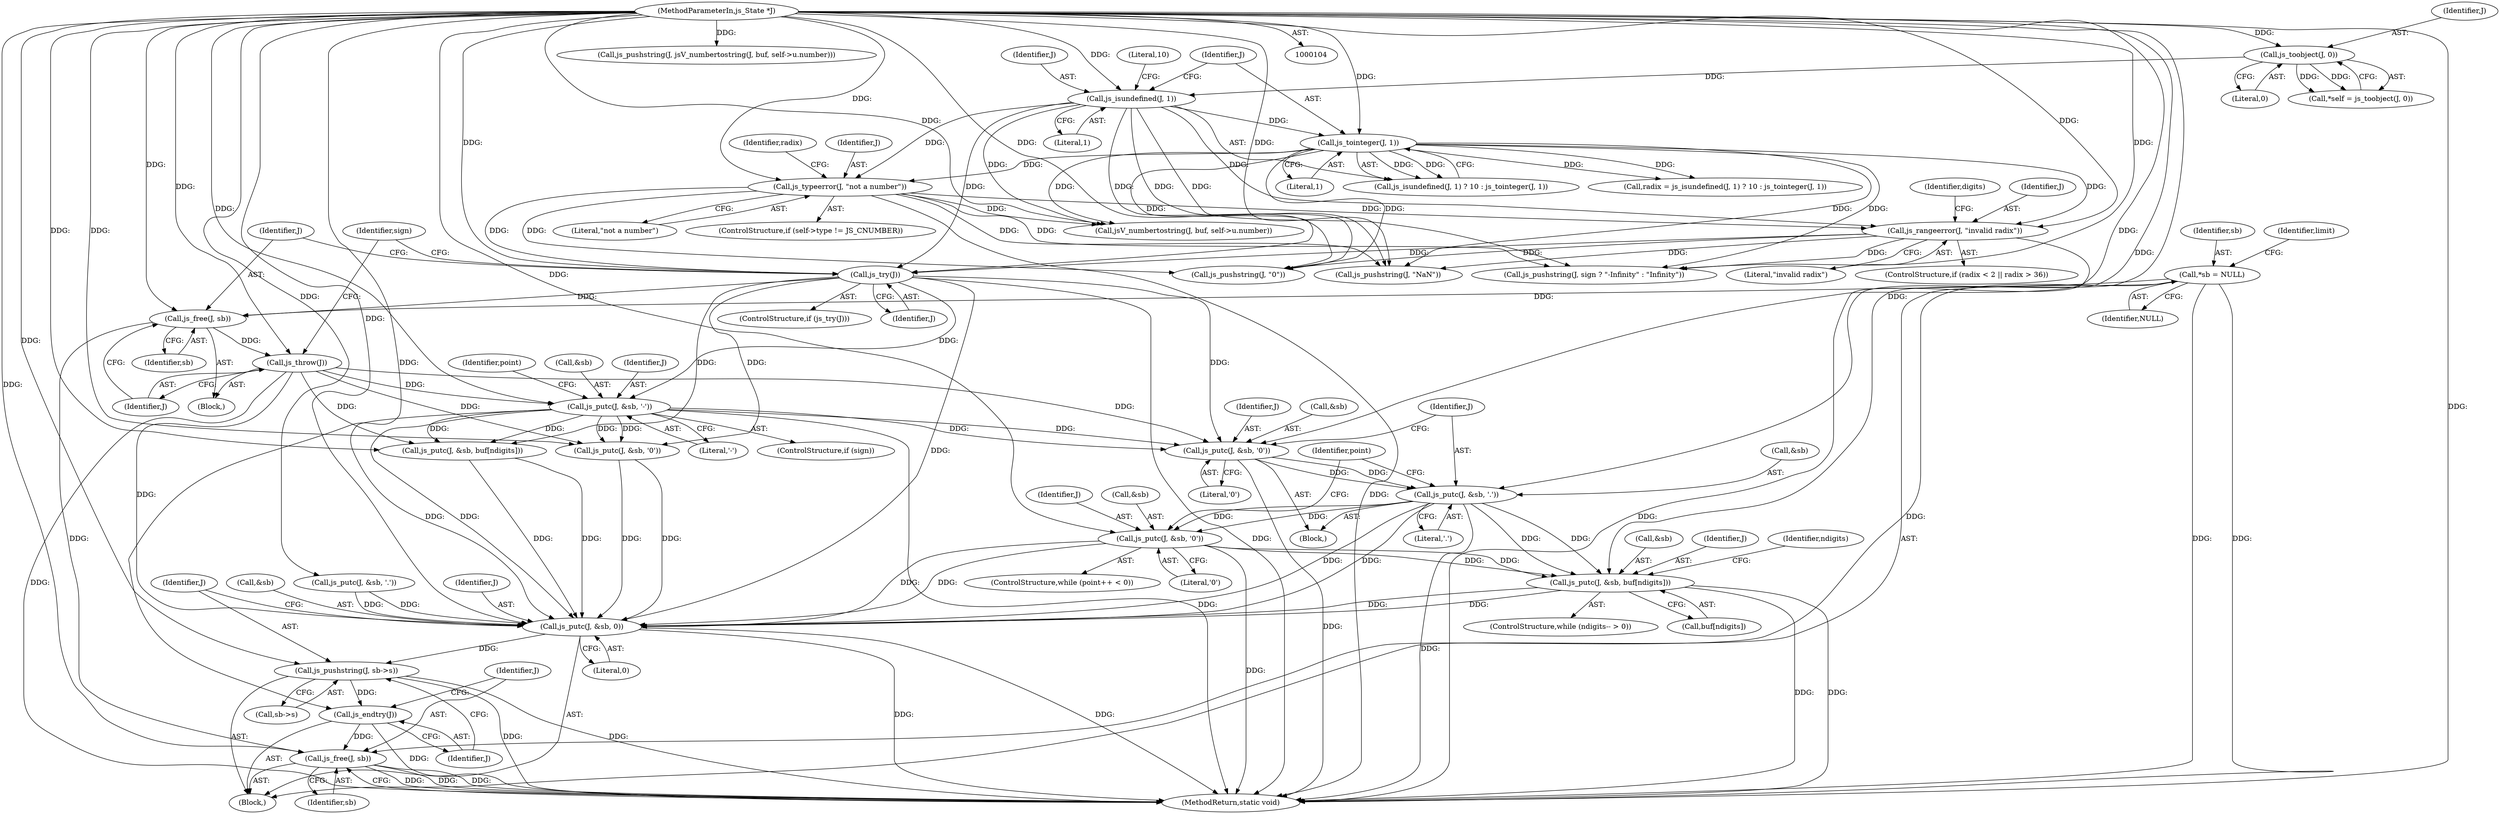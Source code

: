 digraph "0_mujs_da632ca08f240590d2dec786722ed08486ce1be6@array" {
"1000356" [label="(Call,js_putc(J, &sb, buf[ndigits]))"];
"1000346" [label="(Call,js_putc(J, &sb, '0'))"];
"1000336" [label="(Call,js_putc(J, &sb, '.'))"];
"1000331" [label="(Call,js_putc(J, &sb, '0'))"];
"1000311" [label="(Call,js_try(J))"];
"1000158" [label="(Call,js_rangeerror(J, \"invalid radix\"))"];
"1000118" [label="(Call,js_isundefined(J, 1))"];
"1000111" [label="(Call,js_toobject(J, 0))"];
"1000105" [label="(MethodParameterIn,js_State *J)"];
"1000122" [label="(Call,js_tointeger(J, 1))"];
"1000131" [label="(Call,js_typeerror(J, \"not a number\"))"];
"1000317" [label="(Call,js_throw(J))"];
"1000314" [label="(Call,js_free(J, sb))"];
"1000185" [label="(Call,*sb = NULL)"];
"1000321" [label="(Call,js_putc(J, &sb, '-'))"];
"1000402" [label="(Call,js_putc(J, &sb, 0))"];
"1000407" [label="(Call,js_pushstring(J, sb->s))"];
"1000412" [label="(Call,js_endtry(J))"];
"1000414" [label="(Call,js_free(J, sb))"];
"1000325" [label="(Literal,'-')"];
"1000221" [label="(Call,js_pushstring(J, sign ? \"-Infinity\" : \"Infinity\"))"];
"1000317" [label="(Call,js_throw(J))"];
"1000413" [label="(Identifier,J)"];
"1000133" [label="(Literal,\"not a number\")"];
"1000340" [label="(Literal,'.')"];
"1000322" [label="(Identifier,J)"];
"1000415" [label="(Identifier,J)"];
"1000124" [label="(Literal,1)"];
"1000341" [label="(ControlStructure,while (point++ < 0))"];
"1000320" [label="(Identifier,sign)"];
"1000185" [label="(Call,*sb = NULL)"];
"1000118" [label="(Call,js_isundefined(J, 1))"];
"1000150" [label="(ControlStructure,if (radix < 2 || radix > 36))"];
"1000404" [label="(Call,&sb)"];
"1000139" [label="(Call,js_pushstring(J, jsV_numbertostring(J, buf, self->u.number)))"];
"1000402" [label="(Call,js_putc(J, &sb, 0))"];
"1000360" [label="(Call,buf[ndigits])"];
"1000321" [label="(Call,js_putc(J, &sb, '-'))"];
"1000160" [label="(Literal,\"invalid radix\")"];
"1000346" [label="(Call,js_putc(J, &sb, '0'))"];
"1000338" [label="(Call,&sb)"];
"1000123" [label="(Identifier,J)"];
"1000315" [label="(Identifier,J)"];
"1000125" [label="(ControlStructure,if (self->type != JS_CNUMBER))"];
"1000161" [label="(Block,)"];
"1000111" [label="(Call,js_toobject(J, 0))"];
"1000191" [label="(Identifier,limit)"];
"1000164" [label="(Identifier,digits)"];
"1000318" [label="(Identifier,J)"];
"1000403" [label="(Identifier,J)"];
"1000112" [label="(Identifier,J)"];
"1000354" [label="(Identifier,ndigits)"];
"1000205" [label="(Call,js_pushstring(J, \"0\"))"];
"1000158" [label="(Call,js_rangeerror(J, \"invalid radix\"))"];
"1000141" [label="(Call,jsV_numbertostring(J, buf, self->u.number))"];
"1000351" [label="(ControlStructure,while (ndigits-- > 0))"];
"1000122" [label="(Call,js_tointeger(J, 1))"];
"1000330" [label="(Block,)"];
"1000109" [label="(Call,*self = js_toobject(J, 0))"];
"1000387" [label="(Call,js_putc(J, &sb, '.'))"];
"1000344" [label="(Identifier,point)"];
"1000347" [label="(Identifier,J)"];
"1000113" [label="(Literal,0)"];
"1000117" [label="(Call,js_isundefined(J, 1) ? 10 : js_tointeger(J, 1))"];
"1000312" [label="(Identifier,J)"];
"1000408" [label="(Identifier,J)"];
"1000332" [label="(Identifier,J)"];
"1000316" [label="(Identifier,sb)"];
"1000311" [label="(Call,js_try(J))"];
"1000314" [label="(Call,js_free(J, sb))"];
"1000120" [label="(Literal,1)"];
"1000414" [label="(Call,js_free(J, sb))"];
"1000115" [label="(Call,radix = js_isundefined(J, 1) ? 10 : js_tointeger(J, 1))"];
"1000159" [label="(Identifier,J)"];
"1000336" [label="(Call,js_putc(J, &sb, '.'))"];
"1000328" [label="(Identifier,point)"];
"1000337" [label="(Identifier,J)"];
"1000121" [label="(Literal,10)"];
"1000119" [label="(Identifier,J)"];
"1000397" [label="(Call,js_putc(J, &sb, '0'))"];
"1000350" [label="(Literal,'0')"];
"1000406" [label="(Literal,0)"];
"1000323" [label="(Call,&sb)"];
"1000186" [label="(Identifier,sb)"];
"1000136" [label="(Identifier,radix)"];
"1000333" [label="(Call,&sb)"];
"1000213" [label="(Call,js_pushstring(J, \"NaN\"))"];
"1000132" [label="(Identifier,J)"];
"1000358" [label="(Call,&sb)"];
"1000357" [label="(Identifier,J)"];
"1000356" [label="(Call,js_putc(J, &sb, buf[ndigits]))"];
"1000417" [label="(MethodReturn,static void)"];
"1000409" [label="(Call,sb->s)"];
"1000187" [label="(Identifier,NULL)"];
"1000131" [label="(Call,js_typeerror(J, \"not a number\"))"];
"1000313" [label="(Block,)"];
"1000310" [label="(ControlStructure,if (js_try(J)))"];
"1000371" [label="(Call,js_putc(J, &sb, buf[ndigits]))"];
"1000416" [label="(Identifier,sb)"];
"1000331" [label="(Call,js_putc(J, &sb, '0'))"];
"1000412" [label="(Call,js_endtry(J))"];
"1000407" [label="(Call,js_pushstring(J, sb->s))"];
"1000319" [label="(ControlStructure,if (sign))"];
"1000105" [label="(MethodParameterIn,js_State *J)"];
"1000335" [label="(Literal,'0')"];
"1000348" [label="(Call,&sb)"];
"1000356" -> "1000351"  [label="AST: "];
"1000356" -> "1000360"  [label="CFG: "];
"1000357" -> "1000356"  [label="AST: "];
"1000358" -> "1000356"  [label="AST: "];
"1000360" -> "1000356"  [label="AST: "];
"1000354" -> "1000356"  [label="CFG: "];
"1000356" -> "1000417"  [label="DDG: "];
"1000356" -> "1000417"  [label="DDG: "];
"1000346" -> "1000356"  [label="DDG: "];
"1000346" -> "1000356"  [label="DDG: "];
"1000336" -> "1000356"  [label="DDG: "];
"1000336" -> "1000356"  [label="DDG: "];
"1000105" -> "1000356"  [label="DDG: "];
"1000356" -> "1000402"  [label="DDG: "];
"1000356" -> "1000402"  [label="DDG: "];
"1000346" -> "1000341"  [label="AST: "];
"1000346" -> "1000350"  [label="CFG: "];
"1000347" -> "1000346"  [label="AST: "];
"1000348" -> "1000346"  [label="AST: "];
"1000350" -> "1000346"  [label="AST: "];
"1000344" -> "1000346"  [label="CFG: "];
"1000346" -> "1000417"  [label="DDG: "];
"1000336" -> "1000346"  [label="DDG: "];
"1000336" -> "1000346"  [label="DDG: "];
"1000105" -> "1000346"  [label="DDG: "];
"1000346" -> "1000402"  [label="DDG: "];
"1000346" -> "1000402"  [label="DDG: "];
"1000336" -> "1000330"  [label="AST: "];
"1000336" -> "1000340"  [label="CFG: "];
"1000337" -> "1000336"  [label="AST: "];
"1000338" -> "1000336"  [label="AST: "];
"1000340" -> "1000336"  [label="AST: "];
"1000344" -> "1000336"  [label="CFG: "];
"1000336" -> "1000417"  [label="DDG: "];
"1000331" -> "1000336"  [label="DDG: "];
"1000331" -> "1000336"  [label="DDG: "];
"1000105" -> "1000336"  [label="DDG: "];
"1000336" -> "1000402"  [label="DDG: "];
"1000336" -> "1000402"  [label="DDG: "];
"1000331" -> "1000330"  [label="AST: "];
"1000331" -> "1000335"  [label="CFG: "];
"1000332" -> "1000331"  [label="AST: "];
"1000333" -> "1000331"  [label="AST: "];
"1000335" -> "1000331"  [label="AST: "];
"1000337" -> "1000331"  [label="CFG: "];
"1000331" -> "1000417"  [label="DDG: "];
"1000311" -> "1000331"  [label="DDG: "];
"1000317" -> "1000331"  [label="DDG: "];
"1000321" -> "1000331"  [label="DDG: "];
"1000321" -> "1000331"  [label="DDG: "];
"1000105" -> "1000331"  [label="DDG: "];
"1000311" -> "1000310"  [label="AST: "];
"1000311" -> "1000312"  [label="CFG: "];
"1000312" -> "1000311"  [label="AST: "];
"1000315" -> "1000311"  [label="CFG: "];
"1000320" -> "1000311"  [label="CFG: "];
"1000311" -> "1000417"  [label="DDG: "];
"1000158" -> "1000311"  [label="DDG: "];
"1000118" -> "1000311"  [label="DDG: "];
"1000122" -> "1000311"  [label="DDG: "];
"1000131" -> "1000311"  [label="DDG: "];
"1000105" -> "1000311"  [label="DDG: "];
"1000311" -> "1000314"  [label="DDG: "];
"1000311" -> "1000321"  [label="DDG: "];
"1000311" -> "1000371"  [label="DDG: "];
"1000311" -> "1000397"  [label="DDG: "];
"1000311" -> "1000402"  [label="DDG: "];
"1000158" -> "1000150"  [label="AST: "];
"1000158" -> "1000160"  [label="CFG: "];
"1000159" -> "1000158"  [label="AST: "];
"1000160" -> "1000158"  [label="AST: "];
"1000164" -> "1000158"  [label="CFG: "];
"1000158" -> "1000417"  [label="DDG: "];
"1000118" -> "1000158"  [label="DDG: "];
"1000122" -> "1000158"  [label="DDG: "];
"1000131" -> "1000158"  [label="DDG: "];
"1000105" -> "1000158"  [label="DDG: "];
"1000158" -> "1000205"  [label="DDG: "];
"1000158" -> "1000213"  [label="DDG: "];
"1000158" -> "1000221"  [label="DDG: "];
"1000118" -> "1000117"  [label="AST: "];
"1000118" -> "1000120"  [label="CFG: "];
"1000119" -> "1000118"  [label="AST: "];
"1000120" -> "1000118"  [label="AST: "];
"1000121" -> "1000118"  [label="CFG: "];
"1000123" -> "1000118"  [label="CFG: "];
"1000111" -> "1000118"  [label="DDG: "];
"1000105" -> "1000118"  [label="DDG: "];
"1000118" -> "1000122"  [label="DDG: "];
"1000118" -> "1000131"  [label="DDG: "];
"1000118" -> "1000141"  [label="DDG: "];
"1000118" -> "1000205"  [label="DDG: "];
"1000118" -> "1000213"  [label="DDG: "];
"1000118" -> "1000221"  [label="DDG: "];
"1000111" -> "1000109"  [label="AST: "];
"1000111" -> "1000113"  [label="CFG: "];
"1000112" -> "1000111"  [label="AST: "];
"1000113" -> "1000111"  [label="AST: "];
"1000109" -> "1000111"  [label="CFG: "];
"1000111" -> "1000109"  [label="DDG: "];
"1000111" -> "1000109"  [label="DDG: "];
"1000105" -> "1000111"  [label="DDG: "];
"1000105" -> "1000104"  [label="AST: "];
"1000105" -> "1000417"  [label="DDG: "];
"1000105" -> "1000122"  [label="DDG: "];
"1000105" -> "1000131"  [label="DDG: "];
"1000105" -> "1000139"  [label="DDG: "];
"1000105" -> "1000141"  [label="DDG: "];
"1000105" -> "1000205"  [label="DDG: "];
"1000105" -> "1000213"  [label="DDG: "];
"1000105" -> "1000221"  [label="DDG: "];
"1000105" -> "1000314"  [label="DDG: "];
"1000105" -> "1000317"  [label="DDG: "];
"1000105" -> "1000321"  [label="DDG: "];
"1000105" -> "1000371"  [label="DDG: "];
"1000105" -> "1000387"  [label="DDG: "];
"1000105" -> "1000397"  [label="DDG: "];
"1000105" -> "1000402"  [label="DDG: "];
"1000105" -> "1000407"  [label="DDG: "];
"1000105" -> "1000412"  [label="DDG: "];
"1000105" -> "1000414"  [label="DDG: "];
"1000122" -> "1000117"  [label="AST: "];
"1000122" -> "1000124"  [label="CFG: "];
"1000123" -> "1000122"  [label="AST: "];
"1000124" -> "1000122"  [label="AST: "];
"1000117" -> "1000122"  [label="CFG: "];
"1000122" -> "1000115"  [label="DDG: "];
"1000122" -> "1000115"  [label="DDG: "];
"1000122" -> "1000117"  [label="DDG: "];
"1000122" -> "1000117"  [label="DDG: "];
"1000122" -> "1000131"  [label="DDG: "];
"1000122" -> "1000141"  [label="DDG: "];
"1000122" -> "1000205"  [label="DDG: "];
"1000122" -> "1000213"  [label="DDG: "];
"1000122" -> "1000221"  [label="DDG: "];
"1000131" -> "1000125"  [label="AST: "];
"1000131" -> "1000133"  [label="CFG: "];
"1000132" -> "1000131"  [label="AST: "];
"1000133" -> "1000131"  [label="AST: "];
"1000136" -> "1000131"  [label="CFG: "];
"1000131" -> "1000417"  [label="DDG: "];
"1000131" -> "1000141"  [label="DDG: "];
"1000131" -> "1000205"  [label="DDG: "];
"1000131" -> "1000213"  [label="DDG: "];
"1000131" -> "1000221"  [label="DDG: "];
"1000317" -> "1000313"  [label="AST: "];
"1000317" -> "1000318"  [label="CFG: "];
"1000318" -> "1000317"  [label="AST: "];
"1000320" -> "1000317"  [label="CFG: "];
"1000317" -> "1000417"  [label="DDG: "];
"1000314" -> "1000317"  [label="DDG: "];
"1000317" -> "1000321"  [label="DDG: "];
"1000317" -> "1000371"  [label="DDG: "];
"1000317" -> "1000397"  [label="DDG: "];
"1000317" -> "1000402"  [label="DDG: "];
"1000314" -> "1000313"  [label="AST: "];
"1000314" -> "1000316"  [label="CFG: "];
"1000315" -> "1000314"  [label="AST: "];
"1000316" -> "1000314"  [label="AST: "];
"1000318" -> "1000314"  [label="CFG: "];
"1000185" -> "1000314"  [label="DDG: "];
"1000314" -> "1000414"  [label="DDG: "];
"1000185" -> "1000161"  [label="AST: "];
"1000185" -> "1000187"  [label="CFG: "];
"1000186" -> "1000185"  [label="AST: "];
"1000187" -> "1000185"  [label="AST: "];
"1000191" -> "1000185"  [label="CFG: "];
"1000185" -> "1000417"  [label="DDG: "];
"1000185" -> "1000417"  [label="DDG: "];
"1000185" -> "1000414"  [label="DDG: "];
"1000321" -> "1000319"  [label="AST: "];
"1000321" -> "1000325"  [label="CFG: "];
"1000322" -> "1000321"  [label="AST: "];
"1000323" -> "1000321"  [label="AST: "];
"1000325" -> "1000321"  [label="AST: "];
"1000328" -> "1000321"  [label="CFG: "];
"1000321" -> "1000417"  [label="DDG: "];
"1000321" -> "1000371"  [label="DDG: "];
"1000321" -> "1000371"  [label="DDG: "];
"1000321" -> "1000397"  [label="DDG: "];
"1000321" -> "1000397"  [label="DDG: "];
"1000321" -> "1000402"  [label="DDG: "];
"1000321" -> "1000402"  [label="DDG: "];
"1000402" -> "1000161"  [label="AST: "];
"1000402" -> "1000406"  [label="CFG: "];
"1000403" -> "1000402"  [label="AST: "];
"1000404" -> "1000402"  [label="AST: "];
"1000406" -> "1000402"  [label="AST: "];
"1000408" -> "1000402"  [label="CFG: "];
"1000402" -> "1000417"  [label="DDG: "];
"1000402" -> "1000417"  [label="DDG: "];
"1000397" -> "1000402"  [label="DDG: "];
"1000397" -> "1000402"  [label="DDG: "];
"1000387" -> "1000402"  [label="DDG: "];
"1000387" -> "1000402"  [label="DDG: "];
"1000371" -> "1000402"  [label="DDG: "];
"1000371" -> "1000402"  [label="DDG: "];
"1000402" -> "1000407"  [label="DDG: "];
"1000407" -> "1000161"  [label="AST: "];
"1000407" -> "1000409"  [label="CFG: "];
"1000408" -> "1000407"  [label="AST: "];
"1000409" -> "1000407"  [label="AST: "];
"1000413" -> "1000407"  [label="CFG: "];
"1000407" -> "1000417"  [label="DDG: "];
"1000407" -> "1000417"  [label="DDG: "];
"1000407" -> "1000412"  [label="DDG: "];
"1000412" -> "1000161"  [label="AST: "];
"1000412" -> "1000413"  [label="CFG: "];
"1000413" -> "1000412"  [label="AST: "];
"1000415" -> "1000412"  [label="CFG: "];
"1000412" -> "1000417"  [label="DDG: "];
"1000412" -> "1000414"  [label="DDG: "];
"1000414" -> "1000161"  [label="AST: "];
"1000414" -> "1000416"  [label="CFG: "];
"1000415" -> "1000414"  [label="AST: "];
"1000416" -> "1000414"  [label="AST: "];
"1000417" -> "1000414"  [label="CFG: "];
"1000414" -> "1000417"  [label="DDG: "];
"1000414" -> "1000417"  [label="DDG: "];
"1000414" -> "1000417"  [label="DDG: "];
}
